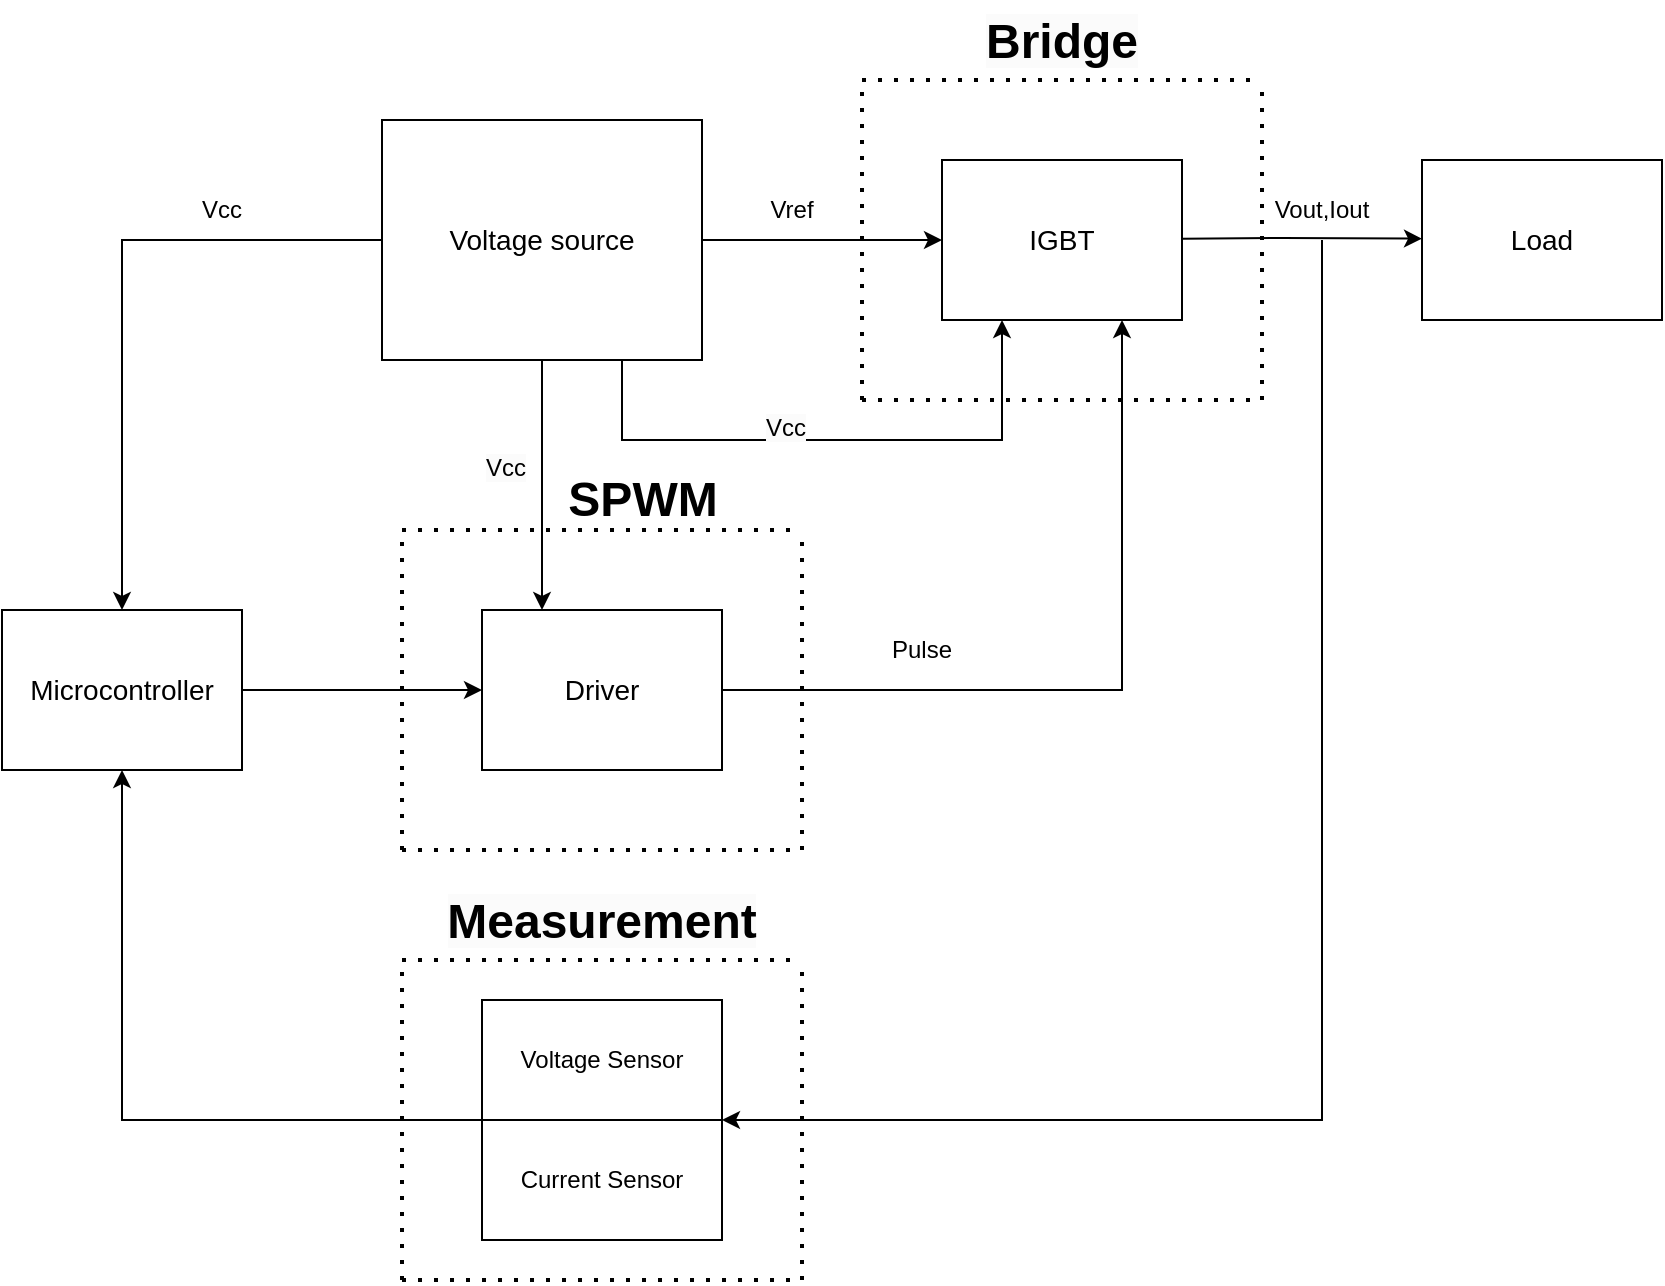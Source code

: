 <mxfile version="22.1.7" type="github">
  <diagram name="Trang-1" id="nn2L4hBDUpCBkg_26MHf">
    <mxGraphModel dx="1262" dy="788" grid="1" gridSize="10" guides="1" tooltips="1" connect="1" arrows="1" fold="1" page="1" pageScale="1" pageWidth="827" pageHeight="1169" math="0" shadow="0">
      <root>
        <mxCell id="0" />
        <mxCell id="1" parent="0" />
        <mxCell id="PwEiQKkPsqQJ7ji93qJI-1" value="&lt;font style=&quot;font-size: 14px;&quot;&gt;Microcontroller&lt;/font&gt;" style="rounded=0;whiteSpace=wrap;html=1;" vertex="1" parent="1">
          <mxGeometry x="80" y="465" width="120" height="80" as="geometry" />
        </mxCell>
        <mxCell id="PwEiQKkPsqQJ7ji93qJI-2" value="&lt;font style=&quot;font-size: 14px;&quot;&gt;Voltage source&lt;/font&gt;" style="rounded=0;whiteSpace=wrap;html=1;" vertex="1" parent="1">
          <mxGeometry x="270" y="220" width="160" height="120" as="geometry" />
        </mxCell>
        <mxCell id="PwEiQKkPsqQJ7ji93qJI-4" value="&lt;span style=&quot;font-size: 14px;&quot;&gt;Driver&lt;/span&gt;" style="rounded=0;whiteSpace=wrap;html=1;" vertex="1" parent="1">
          <mxGeometry x="320" y="465" width="120" height="80" as="geometry" />
        </mxCell>
        <mxCell id="PwEiQKkPsqQJ7ji93qJI-5" value="" style="endArrow=classic;html=1;rounded=0;exitX=0;exitY=0.5;exitDx=0;exitDy=0;entryX=0.5;entryY=0;entryDx=0;entryDy=0;" edge="1" parent="1" source="PwEiQKkPsqQJ7ji93qJI-2" target="PwEiQKkPsqQJ7ji93qJI-1">
          <mxGeometry width="50" height="50" relative="1" as="geometry">
            <mxPoint x="240" y="380" as="sourcePoint" />
            <mxPoint x="220" y="280" as="targetPoint" />
            <Array as="points">
              <mxPoint x="140" y="280" />
            </Array>
          </mxGeometry>
        </mxCell>
        <mxCell id="PwEiQKkPsqQJ7ji93qJI-6" value="&lt;span style=&quot;font-size: 14px;&quot;&gt;IGBT&lt;/span&gt;" style="rounded=0;whiteSpace=wrap;html=1;" vertex="1" parent="1">
          <mxGeometry x="550" y="240" width="120" height="80" as="geometry" />
        </mxCell>
        <mxCell id="PwEiQKkPsqQJ7ji93qJI-7" value="" style="endArrow=none;dashed=1;html=1;dashPattern=1 3;strokeWidth=2;rounded=0;" edge="1" parent="1">
          <mxGeometry width="50" height="50" relative="1" as="geometry">
            <mxPoint x="280" y="585" as="sourcePoint" />
            <mxPoint x="480" y="425" as="targetPoint" />
            <Array as="points">
              <mxPoint x="280" y="425" />
            </Array>
          </mxGeometry>
        </mxCell>
        <mxCell id="PwEiQKkPsqQJ7ji93qJI-8" value="" style="endArrow=none;dashed=1;html=1;dashPattern=1 3;strokeWidth=2;rounded=0;" edge="1" parent="1">
          <mxGeometry width="50" height="50" relative="1" as="geometry">
            <mxPoint x="280" y="585" as="sourcePoint" />
            <mxPoint x="480" y="425" as="targetPoint" />
            <Array as="points">
              <mxPoint x="480" y="585" />
            </Array>
          </mxGeometry>
        </mxCell>
        <mxCell id="PwEiQKkPsqQJ7ji93qJI-11" value="" style="endArrow=classic;html=1;rounded=0;exitX=1;exitY=0.5;exitDx=0;exitDy=0;" edge="1" parent="1" source="PwEiQKkPsqQJ7ji93qJI-1" target="PwEiQKkPsqQJ7ji93qJI-4">
          <mxGeometry width="50" height="50" relative="1" as="geometry">
            <mxPoint x="430" y="410" as="sourcePoint" />
            <mxPoint x="480" y="360" as="targetPoint" />
          </mxGeometry>
        </mxCell>
        <mxCell id="PwEiQKkPsqQJ7ji93qJI-12" value="SPWM" style="text;strokeColor=none;fillColor=none;html=1;fontSize=24;fontStyle=1;verticalAlign=middle;align=center;" vertex="1" parent="1">
          <mxGeometry x="350" y="390" width="100" height="40" as="geometry" />
        </mxCell>
        <mxCell id="PwEiQKkPsqQJ7ji93qJI-13" value="" style="endArrow=classic;html=1;rounded=0;exitX=1;exitY=0.5;exitDx=0;exitDy=0;entryX=0.75;entryY=1;entryDx=0;entryDy=0;" edge="1" parent="1" source="PwEiQKkPsqQJ7ji93qJI-4" target="PwEiQKkPsqQJ7ji93qJI-6">
          <mxGeometry width="50" height="50" relative="1" as="geometry">
            <mxPoint x="430" y="410" as="sourcePoint" />
            <mxPoint x="480" y="360" as="targetPoint" />
            <Array as="points">
              <mxPoint x="640" y="505" />
            </Array>
          </mxGeometry>
        </mxCell>
        <mxCell id="PwEiQKkPsqQJ7ji93qJI-18" value="" style="endArrow=none;dashed=1;html=1;dashPattern=1 3;strokeWidth=2;rounded=0;" edge="1" parent="1">
          <mxGeometry width="50" height="50" relative="1" as="geometry">
            <mxPoint x="510" y="360" as="sourcePoint" />
            <mxPoint x="710" y="200" as="targetPoint" />
            <Array as="points">
              <mxPoint x="510" y="200" />
            </Array>
          </mxGeometry>
        </mxCell>
        <mxCell id="PwEiQKkPsqQJ7ji93qJI-19" value="" style="endArrow=none;dashed=1;html=1;dashPattern=1 3;strokeWidth=2;rounded=0;" edge="1" parent="1">
          <mxGeometry width="50" height="50" relative="1" as="geometry">
            <mxPoint x="510" y="360" as="sourcePoint" />
            <mxPoint x="710" y="200" as="targetPoint" />
            <Array as="points">
              <mxPoint x="710" y="360" />
              <mxPoint x="710" y="280" />
            </Array>
          </mxGeometry>
        </mxCell>
        <mxCell id="PwEiQKkPsqQJ7ji93qJI-20" value="&lt;span style=&quot;color: rgb(0, 0, 0); font-family: Helvetica; font-size: 24px; font-style: normal; font-variant-ligatures: normal; font-variant-caps: normal; font-weight: 700; letter-spacing: normal; orphans: 2; text-indent: 0px; text-transform: none; widows: 2; word-spacing: 0px; -webkit-text-stroke-width: 0px; background-color: rgb(251, 251, 251); text-decoration-thickness: initial; text-decoration-style: initial; text-decoration-color: initial; float: none; display: inline !important;&quot;&gt;Bridge&lt;/span&gt;" style="text;whiteSpace=wrap;html=1;align=center;" vertex="1" parent="1">
          <mxGeometry x="550" y="160" width="120" height="40" as="geometry" />
        </mxCell>
        <mxCell id="PwEiQKkPsqQJ7ji93qJI-21" value="&lt;font style=&quot;font-size: 14px;&quot;&gt;Load&lt;/font&gt;" style="rounded=0;whiteSpace=wrap;html=1;" vertex="1" parent="1">
          <mxGeometry x="790" y="240" width="120" height="80" as="geometry" />
        </mxCell>
        <mxCell id="PwEiQKkPsqQJ7ji93qJI-22" value="" style="endArrow=classic;html=1;rounded=0;exitX=1;exitY=0.5;exitDx=0;exitDy=0;entryX=0;entryY=0.5;entryDx=0;entryDy=0;" edge="1" parent="1">
          <mxGeometry width="50" height="50" relative="1" as="geometry">
            <mxPoint x="670" y="279.33" as="sourcePoint" />
            <mxPoint x="790" y="279.33" as="targetPoint" />
            <Array as="points">
              <mxPoint x="720" y="279" />
            </Array>
          </mxGeometry>
        </mxCell>
        <mxCell id="PwEiQKkPsqQJ7ji93qJI-23" value="" style="endArrow=classic;html=1;rounded=0;entryX=1;entryY=0;entryDx=0;entryDy=0;" edge="1" parent="1" target="PwEiQKkPsqQJ7ji93qJI-25">
          <mxGeometry width="50" height="50" relative="1" as="geometry">
            <mxPoint x="740" y="280" as="sourcePoint" />
            <mxPoint x="510" y="720" as="targetPoint" />
            <Array as="points">
              <mxPoint x="740" y="720" />
            </Array>
          </mxGeometry>
        </mxCell>
        <mxCell id="PwEiQKkPsqQJ7ji93qJI-24" value="Voltage Sensor" style="rounded=0;whiteSpace=wrap;html=1;" vertex="1" parent="1">
          <mxGeometry x="320" y="660" width="120" height="60" as="geometry" />
        </mxCell>
        <mxCell id="PwEiQKkPsqQJ7ji93qJI-25" value="Current Sensor" style="rounded=0;whiteSpace=wrap;html=1;" vertex="1" parent="1">
          <mxGeometry x="320" y="720" width="120" height="60" as="geometry" />
        </mxCell>
        <mxCell id="PwEiQKkPsqQJ7ji93qJI-26" value="" style="endArrow=none;dashed=1;html=1;dashPattern=1 3;strokeWidth=2;rounded=0;" edge="1" parent="1">
          <mxGeometry width="50" height="50" relative="1" as="geometry">
            <mxPoint x="280" y="800" as="sourcePoint" />
            <mxPoint x="480" y="640" as="targetPoint" />
            <Array as="points">
              <mxPoint x="480" y="800" />
              <mxPoint x="480" y="720" />
            </Array>
          </mxGeometry>
        </mxCell>
        <mxCell id="PwEiQKkPsqQJ7ji93qJI-27" value="" style="endArrow=none;dashed=1;html=1;dashPattern=1 3;strokeWidth=2;rounded=0;" edge="1" parent="1">
          <mxGeometry width="50" height="50" relative="1" as="geometry">
            <mxPoint x="280" y="800" as="sourcePoint" />
            <mxPoint x="480" y="640" as="targetPoint" />
            <Array as="points">
              <mxPoint x="280" y="640" />
            </Array>
          </mxGeometry>
        </mxCell>
        <mxCell id="PwEiQKkPsqQJ7ji93qJI-28" value="&lt;span style=&quot;color: rgb(0, 0, 0); font-family: Helvetica; font-size: 24px; font-style: normal; font-variant-ligatures: normal; font-variant-caps: normal; font-weight: 700; letter-spacing: normal; orphans: 2; text-indent: 0px; text-transform: none; widows: 2; word-spacing: 0px; -webkit-text-stroke-width: 0px; background-color: rgb(251, 251, 251); text-decoration-thickness: initial; text-decoration-style: initial; text-decoration-color: initial; float: none; display: inline !important;&quot;&gt;Measurement&lt;/span&gt;" style="text;whiteSpace=wrap;html=1;align=center;" vertex="1" parent="1">
          <mxGeometry x="320" y="600" width="120" height="40" as="geometry" />
        </mxCell>
        <mxCell id="PwEiQKkPsqQJ7ji93qJI-29" value="" style="endArrow=classic;html=1;rounded=0;entryX=0.5;entryY=1;entryDx=0;entryDy=0;exitX=0;exitY=0;exitDx=0;exitDy=0;" edge="1" parent="1" source="PwEiQKkPsqQJ7ji93qJI-25" target="PwEiQKkPsqQJ7ji93qJI-1">
          <mxGeometry width="50" height="50" relative="1" as="geometry">
            <mxPoint x="250" y="700" as="sourcePoint" />
            <mxPoint x="-160" y="720" as="targetPoint" />
            <Array as="points">
              <mxPoint x="140" y="720" />
            </Array>
          </mxGeometry>
        </mxCell>
        <mxCell id="PwEiQKkPsqQJ7ji93qJI-31" value="" style="endArrow=classic;html=1;rounded=0;entryX=0;entryY=0.5;entryDx=0;entryDy=0;" edge="1" parent="1" target="PwEiQKkPsqQJ7ji93qJI-6">
          <mxGeometry width="50" height="50" relative="1" as="geometry">
            <mxPoint x="430" y="280" as="sourcePoint" />
            <mxPoint x="550" y="480" as="targetPoint" />
          </mxGeometry>
        </mxCell>
        <mxCell id="PwEiQKkPsqQJ7ji93qJI-32" value="Pulse" style="text;html=1;strokeColor=none;fillColor=none;align=center;verticalAlign=middle;whiteSpace=wrap;rounded=0;" vertex="1" parent="1">
          <mxGeometry x="510" y="470" width="60" height="30" as="geometry" />
        </mxCell>
        <mxCell id="PwEiQKkPsqQJ7ji93qJI-33" value="Vcc" style="text;html=1;strokeColor=none;fillColor=none;align=center;verticalAlign=middle;whiteSpace=wrap;rounded=0;" vertex="1" parent="1">
          <mxGeometry x="160" y="250" width="60" height="30" as="geometry" />
        </mxCell>
        <mxCell id="PwEiQKkPsqQJ7ji93qJI-35" value="" style="endArrow=classic;html=1;rounded=0;exitX=0.75;exitY=1;exitDx=0;exitDy=0;entryX=0.25;entryY=1;entryDx=0;entryDy=0;" edge="1" parent="1" source="PwEiQKkPsqQJ7ji93qJI-2" target="PwEiQKkPsqQJ7ji93qJI-6">
          <mxGeometry width="50" height="50" relative="1" as="geometry">
            <mxPoint x="500" y="310" as="sourcePoint" />
            <mxPoint x="610" y="380" as="targetPoint" />
            <Array as="points">
              <mxPoint x="390" y="380" />
              <mxPoint x="580" y="380" />
            </Array>
          </mxGeometry>
        </mxCell>
        <mxCell id="PwEiQKkPsqQJ7ji93qJI-36" value="&lt;span style=&quot;color: rgb(0, 0, 0); font-family: Helvetica; font-size: 12px; font-style: normal; font-variant-ligatures: normal; font-variant-caps: normal; font-weight: 400; letter-spacing: normal; orphans: 2; text-align: center; text-indent: 0px; text-transform: none; widows: 2; word-spacing: 0px; -webkit-text-stroke-width: 0px; background-color: rgb(251, 251, 251); text-decoration-thickness: initial; text-decoration-style: initial; text-decoration-color: initial; float: none; display: inline !important;&quot;&gt;Vcc&lt;/span&gt;" style="text;whiteSpace=wrap;html=1;" vertex="1" parent="1">
          <mxGeometry x="460" y="360" width="30" height="20" as="geometry" />
        </mxCell>
        <mxCell id="PwEiQKkPsqQJ7ji93qJI-38" value="Vref" style="text;html=1;strokeColor=none;fillColor=none;align=center;verticalAlign=middle;whiteSpace=wrap;rounded=0;" vertex="1" parent="1">
          <mxGeometry x="445" y="250" width="60" height="30" as="geometry" />
        </mxCell>
        <mxCell id="PwEiQKkPsqQJ7ji93qJI-39" value="Vout,Iout" style="text;html=1;strokeColor=none;fillColor=none;align=center;verticalAlign=middle;whiteSpace=wrap;rounded=0;" vertex="1" parent="1">
          <mxGeometry x="710" y="250" width="60" height="30" as="geometry" />
        </mxCell>
        <mxCell id="PwEiQKkPsqQJ7ji93qJI-49" value="" style="endArrow=classic;html=1;rounded=0;exitX=0.5;exitY=1;exitDx=0;exitDy=0;entryX=0.25;entryY=0;entryDx=0;entryDy=0;" edge="1" parent="1" source="PwEiQKkPsqQJ7ji93qJI-2" target="PwEiQKkPsqQJ7ji93qJI-4">
          <mxGeometry width="50" height="50" relative="1" as="geometry">
            <mxPoint x="490" y="500" as="sourcePoint" />
            <mxPoint x="540" y="450" as="targetPoint" />
          </mxGeometry>
        </mxCell>
        <mxCell id="PwEiQKkPsqQJ7ji93qJI-50" value="&lt;span style=&quot;color: rgb(0, 0, 0); font-family: Helvetica; font-size: 12px; font-style: normal; font-variant-ligatures: normal; font-variant-caps: normal; font-weight: 400; letter-spacing: normal; orphans: 2; text-align: center; text-indent: 0px; text-transform: none; widows: 2; word-spacing: 0px; -webkit-text-stroke-width: 0px; background-color: rgb(251, 251, 251); text-decoration-thickness: initial; text-decoration-style: initial; text-decoration-color: initial; float: none; display: inline !important;&quot;&gt;Vcc&lt;/span&gt;" style="text;whiteSpace=wrap;html=1;" vertex="1" parent="1">
          <mxGeometry x="320" y="380" width="30" height="20" as="geometry" />
        </mxCell>
      </root>
    </mxGraphModel>
  </diagram>
</mxfile>
